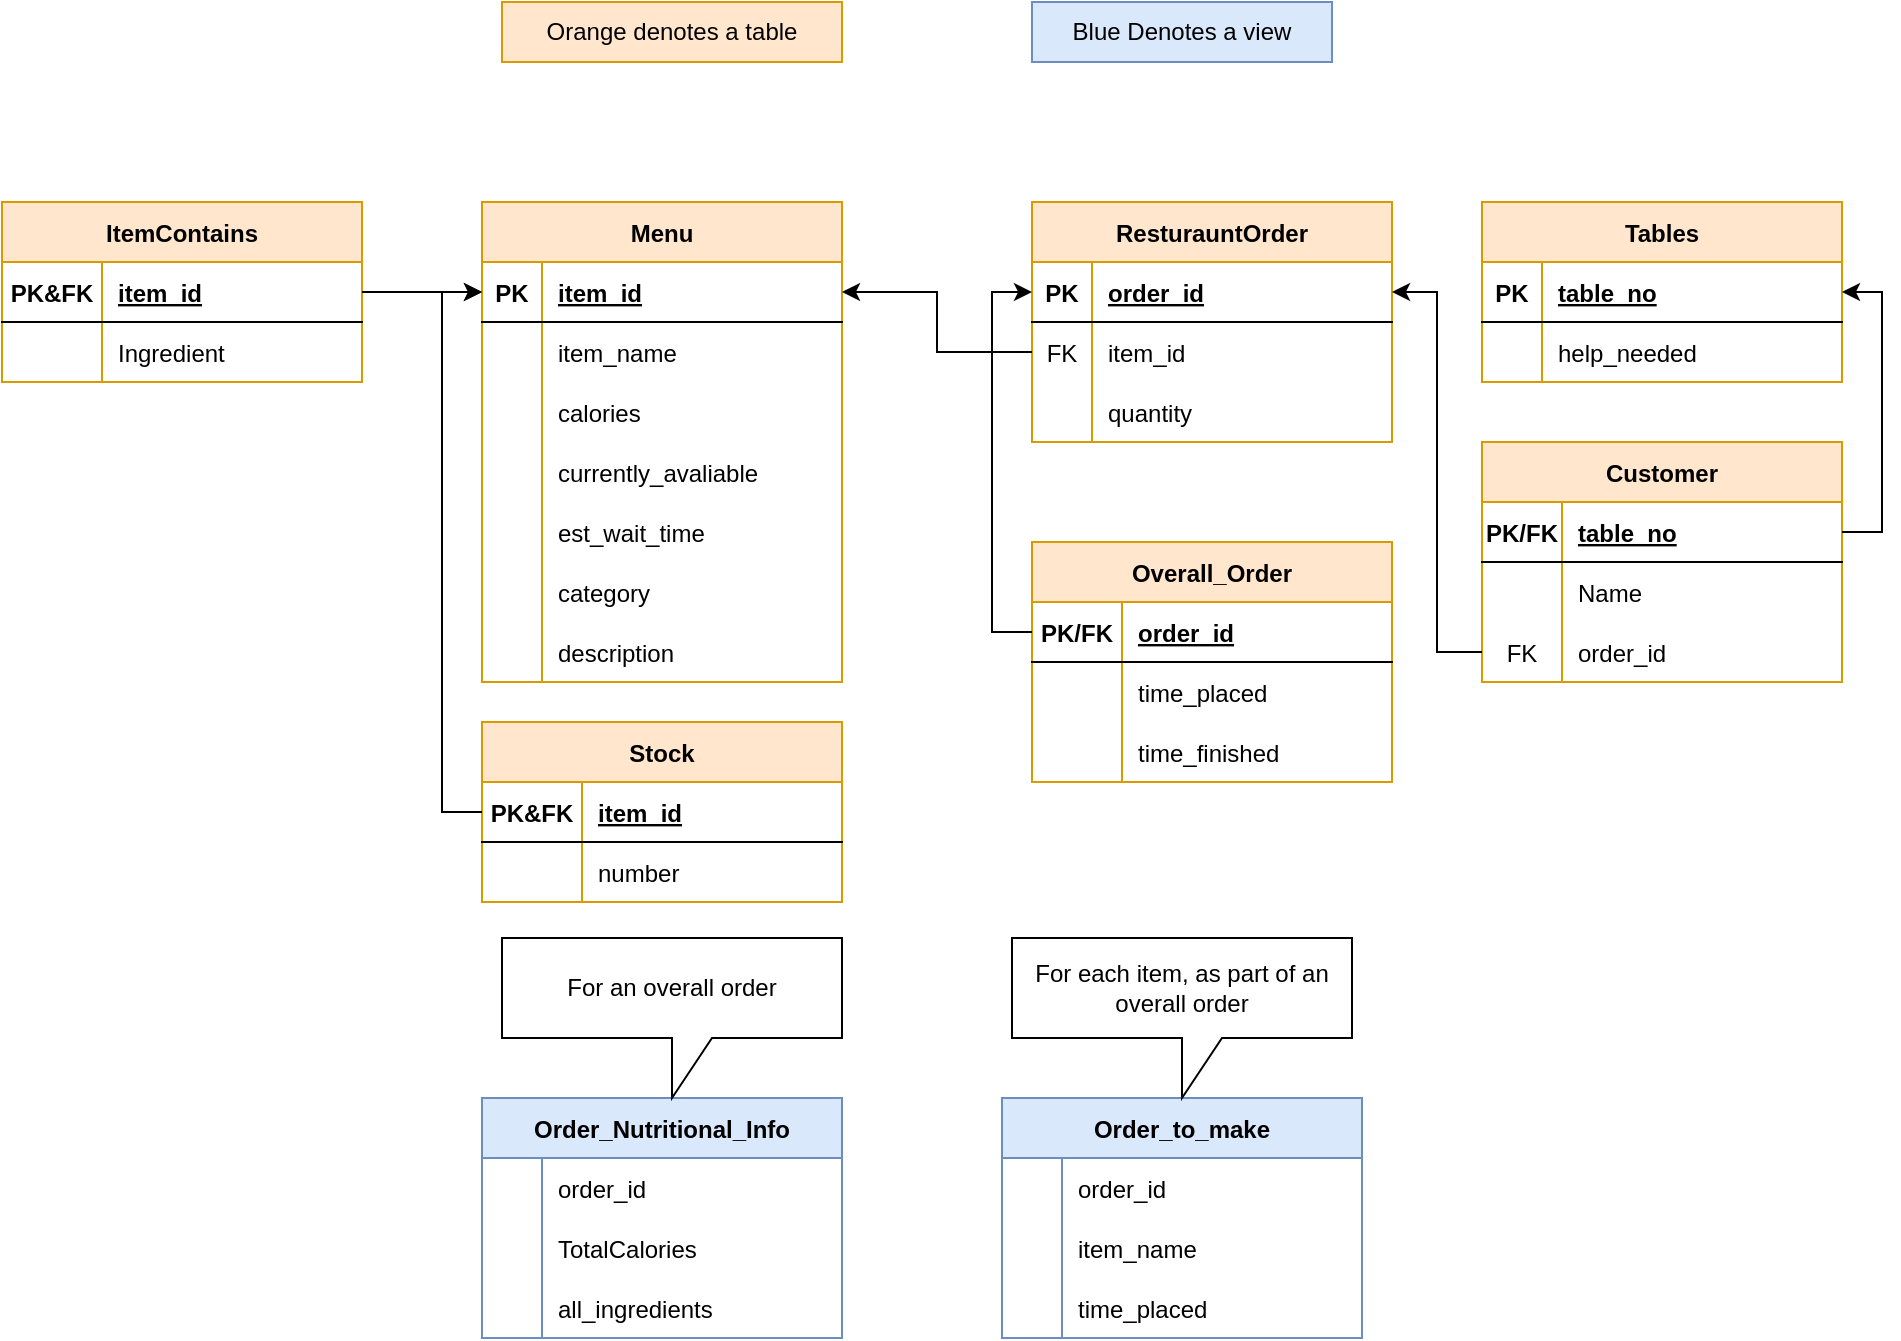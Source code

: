 <mxfile version="20.3.0" type="device"><diagram id="SdohJw1Y27w-HQeOz1-9" name="Page-1"><mxGraphModel dx="1312" dy="865" grid="1" gridSize="10" guides="1" tooltips="1" connect="1" arrows="1" fold="1" page="1" pageScale="1" pageWidth="850" pageHeight="1100" math="0" shadow="0"><root><mxCell id="0"/><mxCell id="1" parent="0"/><mxCell id="2-MBqTOUzXgTZONKNW20-1" value="Menu" style="shape=table;startSize=30;container=1;collapsible=1;childLayout=tableLayout;fixedRows=1;rowLines=0;fontStyle=1;align=center;resizeLast=1;fillColor=#ffe6cc;strokeColor=#d79b00;" parent="1" vertex="1"><mxGeometry x="60" y="140" width="180" height="240" as="geometry"/></mxCell><mxCell id="2-MBqTOUzXgTZONKNW20-2" value="" style="shape=tableRow;horizontal=0;startSize=0;swimlaneHead=0;swimlaneBody=0;fillColor=none;collapsible=0;dropTarget=0;points=[[0,0.5],[1,0.5]];portConstraint=eastwest;top=0;left=0;right=0;bottom=1;" parent="2-MBqTOUzXgTZONKNW20-1" vertex="1"><mxGeometry y="30" width="180" height="30" as="geometry"/></mxCell><mxCell id="2-MBqTOUzXgTZONKNW20-3" value="PK" style="shape=partialRectangle;connectable=0;fillColor=none;top=0;left=0;bottom=0;right=0;fontStyle=1;overflow=hidden;" parent="2-MBqTOUzXgTZONKNW20-2" vertex="1"><mxGeometry width="30" height="30" as="geometry"><mxRectangle width="30" height="30" as="alternateBounds"/></mxGeometry></mxCell><mxCell id="2-MBqTOUzXgTZONKNW20-4" value="item_id" style="shape=partialRectangle;connectable=0;fillColor=none;top=0;left=0;bottom=0;right=0;align=left;spacingLeft=6;fontStyle=5;overflow=hidden;" parent="2-MBqTOUzXgTZONKNW20-2" vertex="1"><mxGeometry x="30" width="150" height="30" as="geometry"><mxRectangle width="150" height="30" as="alternateBounds"/></mxGeometry></mxCell><mxCell id="2-MBqTOUzXgTZONKNW20-5" value="" style="shape=tableRow;horizontal=0;startSize=0;swimlaneHead=0;swimlaneBody=0;fillColor=none;collapsible=0;dropTarget=0;points=[[0,0.5],[1,0.5]];portConstraint=eastwest;top=0;left=0;right=0;bottom=0;" parent="2-MBqTOUzXgTZONKNW20-1" vertex="1"><mxGeometry y="60" width="180" height="30" as="geometry"/></mxCell><mxCell id="2-MBqTOUzXgTZONKNW20-6" value="" style="shape=partialRectangle;connectable=0;fillColor=none;top=0;left=0;bottom=0;right=0;editable=1;overflow=hidden;" parent="2-MBqTOUzXgTZONKNW20-5" vertex="1"><mxGeometry width="30" height="30" as="geometry"><mxRectangle width="30" height="30" as="alternateBounds"/></mxGeometry></mxCell><mxCell id="2-MBqTOUzXgTZONKNW20-7" value="item_name" style="shape=partialRectangle;connectable=0;fillColor=none;top=0;left=0;bottom=0;right=0;align=left;spacingLeft=6;overflow=hidden;" parent="2-MBqTOUzXgTZONKNW20-5" vertex="1"><mxGeometry x="30" width="150" height="30" as="geometry"><mxRectangle width="150" height="30" as="alternateBounds"/></mxGeometry></mxCell><mxCell id="2-MBqTOUzXgTZONKNW20-11" value="" style="shape=tableRow;horizontal=0;startSize=0;swimlaneHead=0;swimlaneBody=0;fillColor=none;collapsible=0;dropTarget=0;points=[[0,0.5],[1,0.5]];portConstraint=eastwest;top=0;left=0;right=0;bottom=0;" parent="2-MBqTOUzXgTZONKNW20-1" vertex="1"><mxGeometry y="90" width="180" height="30" as="geometry"/></mxCell><mxCell id="2-MBqTOUzXgTZONKNW20-12" value="" style="shape=partialRectangle;connectable=0;fillColor=none;top=0;left=0;bottom=0;right=0;editable=1;overflow=hidden;" parent="2-MBqTOUzXgTZONKNW20-11" vertex="1"><mxGeometry width="30" height="30" as="geometry"><mxRectangle width="30" height="30" as="alternateBounds"/></mxGeometry></mxCell><mxCell id="2-MBqTOUzXgTZONKNW20-13" value="calories" style="shape=partialRectangle;connectable=0;fillColor=none;top=0;left=0;bottom=0;right=0;align=left;spacingLeft=6;overflow=hidden;" parent="2-MBqTOUzXgTZONKNW20-11" vertex="1"><mxGeometry x="30" width="150" height="30" as="geometry"><mxRectangle width="150" height="30" as="alternateBounds"/></mxGeometry></mxCell><mxCell id="2-MBqTOUzXgTZONKNW20-14" value="" style="shape=tableRow;horizontal=0;startSize=0;swimlaneHead=0;swimlaneBody=0;fillColor=none;collapsible=0;dropTarget=0;points=[[0,0.5],[1,0.5]];portConstraint=eastwest;top=0;left=0;right=0;bottom=0;" parent="2-MBqTOUzXgTZONKNW20-1" vertex="1"><mxGeometry y="120" width="180" height="30" as="geometry"/></mxCell><mxCell id="2-MBqTOUzXgTZONKNW20-15" value="" style="shape=partialRectangle;connectable=0;fillColor=none;top=0;left=0;bottom=0;right=0;editable=1;overflow=hidden;" parent="2-MBqTOUzXgTZONKNW20-14" vertex="1"><mxGeometry width="30" height="30" as="geometry"><mxRectangle width="30" height="30" as="alternateBounds"/></mxGeometry></mxCell><mxCell id="2-MBqTOUzXgTZONKNW20-16" value="currently_avaliable" style="shape=partialRectangle;connectable=0;fillColor=none;top=0;left=0;bottom=0;right=0;align=left;spacingLeft=6;overflow=hidden;" parent="2-MBqTOUzXgTZONKNW20-14" vertex="1"><mxGeometry x="30" width="150" height="30" as="geometry"><mxRectangle width="150" height="30" as="alternateBounds"/></mxGeometry></mxCell><mxCell id="2-MBqTOUzXgTZONKNW20-17" value="" style="shape=tableRow;horizontal=0;startSize=0;swimlaneHead=0;swimlaneBody=0;fillColor=none;collapsible=0;dropTarget=0;points=[[0,0.5],[1,0.5]];portConstraint=eastwest;top=0;left=0;right=0;bottom=0;" parent="2-MBqTOUzXgTZONKNW20-1" vertex="1"><mxGeometry y="150" width="180" height="30" as="geometry"/></mxCell><mxCell id="2-MBqTOUzXgTZONKNW20-18" value="" style="shape=partialRectangle;connectable=0;fillColor=none;top=0;left=0;bottom=0;right=0;editable=1;overflow=hidden;" parent="2-MBqTOUzXgTZONKNW20-17" vertex="1"><mxGeometry width="30" height="30" as="geometry"><mxRectangle width="30" height="30" as="alternateBounds"/></mxGeometry></mxCell><mxCell id="2-MBqTOUzXgTZONKNW20-19" value="est_wait_time" style="shape=partialRectangle;connectable=0;fillColor=none;top=0;left=0;bottom=0;right=0;align=left;spacingLeft=6;overflow=hidden;" parent="2-MBqTOUzXgTZONKNW20-17" vertex="1"><mxGeometry x="30" width="150" height="30" as="geometry"><mxRectangle width="150" height="30" as="alternateBounds"/></mxGeometry></mxCell><mxCell id="f_pFK07Fa-4HDUdcqEi2-1" value="" style="shape=tableRow;horizontal=0;startSize=0;swimlaneHead=0;swimlaneBody=0;fillColor=none;collapsible=0;dropTarget=0;points=[[0,0.5],[1,0.5]];portConstraint=eastwest;top=0;left=0;right=0;bottom=0;" vertex="1" parent="2-MBqTOUzXgTZONKNW20-1"><mxGeometry y="180" width="180" height="30" as="geometry"/></mxCell><mxCell id="f_pFK07Fa-4HDUdcqEi2-2" value="" style="shape=partialRectangle;connectable=0;fillColor=none;top=0;left=0;bottom=0;right=0;editable=1;overflow=hidden;" vertex="1" parent="f_pFK07Fa-4HDUdcqEi2-1"><mxGeometry width="30" height="30" as="geometry"><mxRectangle width="30" height="30" as="alternateBounds"/></mxGeometry></mxCell><mxCell id="f_pFK07Fa-4HDUdcqEi2-3" value="category" style="shape=partialRectangle;connectable=0;fillColor=none;top=0;left=0;bottom=0;right=0;align=left;spacingLeft=6;overflow=hidden;" vertex="1" parent="f_pFK07Fa-4HDUdcqEi2-1"><mxGeometry x="30" width="150" height="30" as="geometry"><mxRectangle width="150" height="30" as="alternateBounds"/></mxGeometry></mxCell><mxCell id="f_pFK07Fa-4HDUdcqEi2-4" value="" style="shape=tableRow;horizontal=0;startSize=0;swimlaneHead=0;swimlaneBody=0;fillColor=none;collapsible=0;dropTarget=0;points=[[0,0.5],[1,0.5]];portConstraint=eastwest;top=0;left=0;right=0;bottom=0;" vertex="1" parent="2-MBqTOUzXgTZONKNW20-1"><mxGeometry y="210" width="180" height="30" as="geometry"/></mxCell><mxCell id="f_pFK07Fa-4HDUdcqEi2-5" value="" style="shape=partialRectangle;connectable=0;fillColor=none;top=0;left=0;bottom=0;right=0;editable=1;overflow=hidden;" vertex="1" parent="f_pFK07Fa-4HDUdcqEi2-4"><mxGeometry width="30" height="30" as="geometry"><mxRectangle width="30" height="30" as="alternateBounds"/></mxGeometry></mxCell><mxCell id="f_pFK07Fa-4HDUdcqEi2-6" value="description" style="shape=partialRectangle;connectable=0;fillColor=none;top=0;left=0;bottom=0;right=0;align=left;spacingLeft=6;overflow=hidden;" vertex="1" parent="f_pFK07Fa-4HDUdcqEi2-4"><mxGeometry x="30" width="150" height="30" as="geometry"><mxRectangle width="150" height="30" as="alternateBounds"/></mxGeometry></mxCell><mxCell id="2-MBqTOUzXgTZONKNW20-20" value="Stock" style="shape=table;startSize=30;container=1;collapsible=1;childLayout=tableLayout;fixedRows=1;rowLines=0;fontStyle=1;align=center;resizeLast=1;fillColor=#ffe6cc;strokeColor=#d79b00;" parent="1" vertex="1"><mxGeometry x="60" y="400" width="180" height="90" as="geometry"/></mxCell><mxCell id="2-MBqTOUzXgTZONKNW20-21" value="" style="shape=tableRow;horizontal=0;startSize=0;swimlaneHead=0;swimlaneBody=0;fillColor=none;collapsible=0;dropTarget=0;points=[[0,0.5],[1,0.5]];portConstraint=eastwest;top=0;left=0;right=0;bottom=1;" parent="2-MBqTOUzXgTZONKNW20-20" vertex="1"><mxGeometry y="30" width="180" height="30" as="geometry"/></mxCell><mxCell id="2-MBqTOUzXgTZONKNW20-22" value="PK&amp;FK" style="shape=partialRectangle;connectable=0;fillColor=none;top=0;left=0;bottom=0;right=0;fontStyle=1;overflow=hidden;" parent="2-MBqTOUzXgTZONKNW20-21" vertex="1"><mxGeometry width="50" height="30" as="geometry"><mxRectangle width="50" height="30" as="alternateBounds"/></mxGeometry></mxCell><mxCell id="2-MBqTOUzXgTZONKNW20-23" value="item_id" style="shape=partialRectangle;connectable=0;fillColor=none;top=0;left=0;bottom=0;right=0;align=left;spacingLeft=6;fontStyle=5;overflow=hidden;" parent="2-MBqTOUzXgTZONKNW20-21" vertex="1"><mxGeometry x="50" width="130" height="30" as="geometry"><mxRectangle width="130" height="30" as="alternateBounds"/></mxGeometry></mxCell><mxCell id="2-MBqTOUzXgTZONKNW20-24" value="" style="shape=tableRow;horizontal=0;startSize=0;swimlaneHead=0;swimlaneBody=0;fillColor=none;collapsible=0;dropTarget=0;points=[[0,0.5],[1,0.5]];portConstraint=eastwest;top=0;left=0;right=0;bottom=0;" parent="2-MBqTOUzXgTZONKNW20-20" vertex="1"><mxGeometry y="60" width="180" height="30" as="geometry"/></mxCell><mxCell id="2-MBqTOUzXgTZONKNW20-25" value="" style="shape=partialRectangle;connectable=0;fillColor=none;top=0;left=0;bottom=0;right=0;editable=1;overflow=hidden;" parent="2-MBqTOUzXgTZONKNW20-24" vertex="1"><mxGeometry width="50" height="30" as="geometry"><mxRectangle width="50" height="30" as="alternateBounds"/></mxGeometry></mxCell><mxCell id="2-MBqTOUzXgTZONKNW20-26" value="number" style="shape=partialRectangle;connectable=0;fillColor=none;top=0;left=0;bottom=0;right=0;align=left;spacingLeft=6;overflow=hidden;" parent="2-MBqTOUzXgTZONKNW20-24" vertex="1"><mxGeometry x="50" width="130" height="30" as="geometry"><mxRectangle width="130" height="30" as="alternateBounds"/></mxGeometry></mxCell><mxCell id="2-MBqTOUzXgTZONKNW20-43" value="ResturauntOrder" style="shape=table;startSize=30;container=1;collapsible=1;childLayout=tableLayout;fixedRows=1;rowLines=0;fontStyle=1;align=center;resizeLast=1;fillColor=#ffe6cc;strokeColor=#d79b00;" parent="1" vertex="1"><mxGeometry x="335" y="140" width="180" height="120" as="geometry"/></mxCell><mxCell id="2-MBqTOUzXgTZONKNW20-44" value="" style="shape=tableRow;horizontal=0;startSize=0;swimlaneHead=0;swimlaneBody=0;fillColor=none;collapsible=0;dropTarget=0;points=[[0,0.5],[1,0.5]];portConstraint=eastwest;top=0;left=0;right=0;bottom=1;" parent="2-MBqTOUzXgTZONKNW20-43" vertex="1"><mxGeometry y="30" width="180" height="30" as="geometry"/></mxCell><mxCell id="2-MBqTOUzXgTZONKNW20-45" value="PK" style="shape=partialRectangle;connectable=0;fillColor=none;top=0;left=0;bottom=0;right=0;fontStyle=1;overflow=hidden;" parent="2-MBqTOUzXgTZONKNW20-44" vertex="1"><mxGeometry width="30" height="30" as="geometry"><mxRectangle width="30" height="30" as="alternateBounds"/></mxGeometry></mxCell><mxCell id="2-MBqTOUzXgTZONKNW20-46" value="order_id" style="shape=partialRectangle;connectable=0;fillColor=none;top=0;left=0;bottom=0;right=0;align=left;spacingLeft=6;fontStyle=5;overflow=hidden;" parent="2-MBqTOUzXgTZONKNW20-44" vertex="1"><mxGeometry x="30" width="150" height="30" as="geometry"><mxRectangle width="150" height="30" as="alternateBounds"/></mxGeometry></mxCell><mxCell id="2-MBqTOUzXgTZONKNW20-47" value="" style="shape=tableRow;horizontal=0;startSize=0;swimlaneHead=0;swimlaneBody=0;fillColor=none;collapsible=0;dropTarget=0;points=[[0,0.5],[1,0.5]];portConstraint=eastwest;top=0;left=0;right=0;bottom=0;" parent="2-MBqTOUzXgTZONKNW20-43" vertex="1"><mxGeometry y="60" width="180" height="30" as="geometry"/></mxCell><mxCell id="2-MBqTOUzXgTZONKNW20-48" value="FK" style="shape=partialRectangle;connectable=0;fillColor=none;top=0;left=0;bottom=0;right=0;editable=1;overflow=hidden;" parent="2-MBqTOUzXgTZONKNW20-47" vertex="1"><mxGeometry width="30" height="30" as="geometry"><mxRectangle width="30" height="30" as="alternateBounds"/></mxGeometry></mxCell><mxCell id="2-MBqTOUzXgTZONKNW20-49" value="item_id" style="shape=partialRectangle;connectable=0;fillColor=none;top=0;left=0;bottom=0;right=0;align=left;spacingLeft=6;overflow=hidden;" parent="2-MBqTOUzXgTZONKNW20-47" vertex="1"><mxGeometry x="30" width="150" height="30" as="geometry"><mxRectangle width="150" height="30" as="alternateBounds"/></mxGeometry></mxCell><mxCell id="f_pFK07Fa-4HDUdcqEi2-7" value="" style="shape=tableRow;horizontal=0;startSize=0;swimlaneHead=0;swimlaneBody=0;fillColor=none;collapsible=0;dropTarget=0;points=[[0,0.5],[1,0.5]];portConstraint=eastwest;top=0;left=0;right=0;bottom=0;" vertex="1" parent="2-MBqTOUzXgTZONKNW20-43"><mxGeometry y="90" width="180" height="30" as="geometry"/></mxCell><mxCell id="f_pFK07Fa-4HDUdcqEi2-8" value="" style="shape=partialRectangle;connectable=0;fillColor=none;top=0;left=0;bottom=0;right=0;editable=1;overflow=hidden;" vertex="1" parent="f_pFK07Fa-4HDUdcqEi2-7"><mxGeometry width="30" height="30" as="geometry"><mxRectangle width="30" height="30" as="alternateBounds"/></mxGeometry></mxCell><mxCell id="f_pFK07Fa-4HDUdcqEi2-9" value="quantity" style="shape=partialRectangle;connectable=0;fillColor=none;top=0;left=0;bottom=0;right=0;align=left;spacingLeft=6;overflow=hidden;" vertex="1" parent="f_pFK07Fa-4HDUdcqEi2-7"><mxGeometry x="30" width="150" height="30" as="geometry"><mxRectangle width="150" height="30" as="alternateBounds"/></mxGeometry></mxCell><mxCell id="2-MBqTOUzXgTZONKNW20-62" value="Overall_Order" style="shape=table;startSize=30;container=1;collapsible=1;childLayout=tableLayout;fixedRows=1;rowLines=0;fontStyle=1;align=center;resizeLast=1;fillColor=#ffe6cc;strokeColor=#d79b00;" parent="1" vertex="1"><mxGeometry x="335" y="310" width="180" height="120" as="geometry"/></mxCell><mxCell id="2-MBqTOUzXgTZONKNW20-63" value="" style="shape=tableRow;horizontal=0;startSize=0;swimlaneHead=0;swimlaneBody=0;fillColor=none;collapsible=0;dropTarget=0;points=[[0,0.5],[1,0.5]];portConstraint=eastwest;top=0;left=0;right=0;bottom=1;" parent="2-MBqTOUzXgTZONKNW20-62" vertex="1"><mxGeometry y="30" width="180" height="30" as="geometry"/></mxCell><mxCell id="2-MBqTOUzXgTZONKNW20-64" value="PK/FK" style="shape=partialRectangle;connectable=0;fillColor=none;top=0;left=0;bottom=0;right=0;fontStyle=1;overflow=hidden;" parent="2-MBqTOUzXgTZONKNW20-63" vertex="1"><mxGeometry width="45" height="30" as="geometry"><mxRectangle width="45" height="30" as="alternateBounds"/></mxGeometry></mxCell><mxCell id="2-MBqTOUzXgTZONKNW20-65" value="order_id" style="shape=partialRectangle;connectable=0;fillColor=none;top=0;left=0;bottom=0;right=0;align=left;spacingLeft=6;fontStyle=5;overflow=hidden;" parent="2-MBqTOUzXgTZONKNW20-63" vertex="1"><mxGeometry x="45" width="135" height="30" as="geometry"><mxRectangle width="135" height="30" as="alternateBounds"/></mxGeometry></mxCell><mxCell id="2-MBqTOUzXgTZONKNW20-69" value="" style="shape=tableRow;horizontal=0;startSize=0;swimlaneHead=0;swimlaneBody=0;fillColor=none;collapsible=0;dropTarget=0;points=[[0,0.5],[1,0.5]];portConstraint=eastwest;top=0;left=0;right=0;bottom=0;" parent="2-MBqTOUzXgTZONKNW20-62" vertex="1"><mxGeometry y="60" width="180" height="30" as="geometry"/></mxCell><mxCell id="2-MBqTOUzXgTZONKNW20-70" value="" style="shape=partialRectangle;connectable=0;fillColor=none;top=0;left=0;bottom=0;right=0;fontStyle=0;overflow=hidden;" parent="2-MBqTOUzXgTZONKNW20-69" vertex="1"><mxGeometry width="45" height="30" as="geometry"><mxRectangle width="45" height="30" as="alternateBounds"/></mxGeometry></mxCell><mxCell id="2-MBqTOUzXgTZONKNW20-71" value="time_placed" style="shape=partialRectangle;connectable=0;fillColor=none;top=0;left=0;bottom=0;right=0;align=left;spacingLeft=6;fontStyle=0;overflow=hidden;" parent="2-MBqTOUzXgTZONKNW20-69" vertex="1"><mxGeometry x="45" width="135" height="30" as="geometry"><mxRectangle width="135" height="30" as="alternateBounds"/></mxGeometry></mxCell><mxCell id="2-MBqTOUzXgTZONKNW20-72" value="" style="shape=tableRow;horizontal=0;startSize=0;swimlaneHead=0;swimlaneBody=0;fillColor=none;collapsible=0;dropTarget=0;points=[[0,0.5],[1,0.5]];portConstraint=eastwest;top=0;left=0;right=0;bottom=0;" parent="2-MBqTOUzXgTZONKNW20-62" vertex="1"><mxGeometry y="90" width="180" height="30" as="geometry"/></mxCell><mxCell id="2-MBqTOUzXgTZONKNW20-73" value="" style="shape=partialRectangle;connectable=0;fillColor=none;top=0;left=0;bottom=0;right=0;editable=1;overflow=hidden;" parent="2-MBqTOUzXgTZONKNW20-72" vertex="1"><mxGeometry width="45" height="30" as="geometry"><mxRectangle width="45" height="30" as="alternateBounds"/></mxGeometry></mxCell><mxCell id="2-MBqTOUzXgTZONKNW20-74" value="time_finished" style="shape=partialRectangle;connectable=0;fillColor=none;top=0;left=0;bottom=0;right=0;align=left;spacingLeft=6;overflow=hidden;" parent="2-MBqTOUzXgTZONKNW20-72" vertex="1"><mxGeometry x="45" width="135" height="30" as="geometry"><mxRectangle width="135" height="30" as="alternateBounds"/></mxGeometry></mxCell><mxCell id="2-MBqTOUzXgTZONKNW20-81" value="Orange denotes a table" style="text;html=1;strokeColor=#d79b00;fillColor=#ffe6cc;align=center;verticalAlign=middle;whiteSpace=wrap;rounded=0;" parent="1" vertex="1"><mxGeometry x="70" y="40" width="170" height="30" as="geometry"/></mxCell><mxCell id="2-MBqTOUzXgTZONKNW20-83" value="Blue Denotes a view" style="text;html=1;strokeColor=#6c8ebf;fillColor=#dae8fc;align=center;verticalAlign=middle;whiteSpace=wrap;rounded=0;" parent="1" vertex="1"><mxGeometry x="335" y="40" width="150" height="30" as="geometry"/></mxCell><mxCell id="2-MBqTOUzXgTZONKNW20-84" style="edgeStyle=orthogonalEdgeStyle;rounded=0;orthogonalLoop=1;jettySize=auto;html=1;exitX=0;exitY=0.5;exitDx=0;exitDy=0;entryX=0;entryY=0.5;entryDx=0;entryDy=0;" parent="1" source="2-MBqTOUzXgTZONKNW20-63" target="2-MBqTOUzXgTZONKNW20-44" edge="1"><mxGeometry relative="1" as="geometry"/></mxCell><mxCell id="2-MBqTOUzXgTZONKNW20-85" style="edgeStyle=orthogonalEdgeStyle;rounded=0;orthogonalLoop=1;jettySize=auto;html=1;exitX=0;exitY=0.5;exitDx=0;exitDy=0;entryX=0;entryY=0.5;entryDx=0;entryDy=0;" parent="1" source="2-MBqTOUzXgTZONKNW20-21" target="2-MBqTOUzXgTZONKNW20-2" edge="1"><mxGeometry relative="1" as="geometry"/></mxCell><mxCell id="2-MBqTOUzXgTZONKNW20-86" value="Order_Nutritional_Info" style="shape=table;startSize=30;container=1;collapsible=1;childLayout=tableLayout;fixedRows=1;rowLines=0;fontStyle=1;align=center;resizeLast=1;fillColor=#dae8fc;strokeColor=#6c8ebf;" parent="1" vertex="1"><mxGeometry x="60" y="588" width="180" height="120" as="geometry"/></mxCell><mxCell id="2-MBqTOUzXgTZONKNW20-102" value="" style="shape=tableRow;horizontal=0;startSize=0;swimlaneHead=0;swimlaneBody=0;fillColor=none;collapsible=0;dropTarget=0;points=[[0,0.5],[1,0.5]];portConstraint=eastwest;top=0;left=0;right=0;bottom=0;" parent="2-MBqTOUzXgTZONKNW20-86" vertex="1"><mxGeometry y="30" width="180" height="30" as="geometry"/></mxCell><mxCell id="2-MBqTOUzXgTZONKNW20-103" value="" style="shape=partialRectangle;connectable=0;fillColor=none;top=0;left=0;bottom=0;right=0;editable=1;overflow=hidden;" parent="2-MBqTOUzXgTZONKNW20-102" vertex="1"><mxGeometry width="30" height="30" as="geometry"><mxRectangle width="30" height="30" as="alternateBounds"/></mxGeometry></mxCell><mxCell id="2-MBqTOUzXgTZONKNW20-104" value="order_id" style="shape=partialRectangle;connectable=0;fillColor=none;top=0;left=0;bottom=0;right=0;align=left;spacingLeft=6;overflow=hidden;" parent="2-MBqTOUzXgTZONKNW20-102" vertex="1"><mxGeometry x="30" width="150" height="30" as="geometry"><mxRectangle width="150" height="30" as="alternateBounds"/></mxGeometry></mxCell><mxCell id="2-MBqTOUzXgTZONKNW20-90" value="" style="shape=tableRow;horizontal=0;startSize=0;swimlaneHead=0;swimlaneBody=0;fillColor=none;collapsible=0;dropTarget=0;points=[[0,0.5],[1,0.5]];portConstraint=eastwest;top=0;left=0;right=0;bottom=0;" parent="2-MBqTOUzXgTZONKNW20-86" vertex="1"><mxGeometry y="60" width="180" height="30" as="geometry"/></mxCell><mxCell id="2-MBqTOUzXgTZONKNW20-91" value="" style="shape=partialRectangle;connectable=0;fillColor=none;top=0;left=0;bottom=0;right=0;editable=1;overflow=hidden;" parent="2-MBqTOUzXgTZONKNW20-90" vertex="1"><mxGeometry width="30" height="30" as="geometry"><mxRectangle width="30" height="30" as="alternateBounds"/></mxGeometry></mxCell><mxCell id="2-MBqTOUzXgTZONKNW20-92" value="TotalCalories" style="shape=partialRectangle;connectable=0;fillColor=none;top=0;left=0;bottom=0;right=0;align=left;spacingLeft=6;overflow=hidden;" parent="2-MBqTOUzXgTZONKNW20-90" vertex="1"><mxGeometry x="30" width="150" height="30" as="geometry"><mxRectangle width="150" height="30" as="alternateBounds"/></mxGeometry></mxCell><mxCell id="2-MBqTOUzXgTZONKNW20-93" value="" style="shape=tableRow;horizontal=0;startSize=0;swimlaneHead=0;swimlaneBody=0;fillColor=none;collapsible=0;dropTarget=0;points=[[0,0.5],[1,0.5]];portConstraint=eastwest;top=0;left=0;right=0;bottom=0;" parent="2-MBqTOUzXgTZONKNW20-86" vertex="1"><mxGeometry y="90" width="180" height="30" as="geometry"/></mxCell><mxCell id="2-MBqTOUzXgTZONKNW20-94" value="" style="shape=partialRectangle;connectable=0;fillColor=none;top=0;left=0;bottom=0;right=0;fontStyle=0;overflow=hidden;" parent="2-MBqTOUzXgTZONKNW20-93" vertex="1"><mxGeometry width="30" height="30" as="geometry"><mxRectangle width="30" height="30" as="alternateBounds"/></mxGeometry></mxCell><mxCell id="2-MBqTOUzXgTZONKNW20-95" value="all_ingredients" style="shape=partialRectangle;connectable=0;fillColor=none;top=0;left=0;bottom=0;right=0;align=left;spacingLeft=6;fontStyle=0;overflow=hidden;" parent="2-MBqTOUzXgTZONKNW20-93" vertex="1"><mxGeometry x="30" width="150" height="30" as="geometry"><mxRectangle width="150" height="30" as="alternateBounds"/></mxGeometry></mxCell><mxCell id="2-MBqTOUzXgTZONKNW20-106" style="edgeStyle=orthogonalEdgeStyle;rounded=0;orthogonalLoop=1;jettySize=auto;html=1;entryX=1;entryY=0.5;entryDx=0;entryDy=0;" parent="1" source="2-MBqTOUzXgTZONKNW20-47" target="2-MBqTOUzXgTZONKNW20-2" edge="1"><mxGeometry relative="1" as="geometry"/></mxCell><mxCell id="2-MBqTOUzXgTZONKNW20-107" value="Order_to_make" style="shape=table;startSize=30;container=1;collapsible=1;childLayout=tableLayout;fixedRows=1;rowLines=0;fontStyle=1;align=center;resizeLast=1;fillColor=#dae8fc;strokeColor=#6c8ebf;" parent="1" vertex="1"><mxGeometry x="320" y="588" width="180" height="120" as="geometry"/></mxCell><mxCell id="2-MBqTOUzXgTZONKNW20-108" value="" style="shape=tableRow;horizontal=0;startSize=0;swimlaneHead=0;swimlaneBody=0;fillColor=none;collapsible=0;dropTarget=0;points=[[0,0.5],[1,0.5]];portConstraint=eastwest;top=0;left=0;right=0;bottom=0;" parent="2-MBqTOUzXgTZONKNW20-107" vertex="1"><mxGeometry y="30" width="180" height="30" as="geometry"/></mxCell><mxCell id="2-MBqTOUzXgTZONKNW20-109" value="" style="shape=partialRectangle;connectable=0;fillColor=none;top=0;left=0;bottom=0;right=0;editable=1;overflow=hidden;" parent="2-MBqTOUzXgTZONKNW20-108" vertex="1"><mxGeometry width="30" height="30" as="geometry"><mxRectangle width="30" height="30" as="alternateBounds"/></mxGeometry></mxCell><mxCell id="2-MBqTOUzXgTZONKNW20-110" value="order_id" style="shape=partialRectangle;connectable=0;fillColor=none;top=0;left=0;bottom=0;right=0;align=left;spacingLeft=6;overflow=hidden;" parent="2-MBqTOUzXgTZONKNW20-108" vertex="1"><mxGeometry x="30" width="150" height="30" as="geometry"><mxRectangle width="150" height="30" as="alternateBounds"/></mxGeometry></mxCell><mxCell id="2-MBqTOUzXgTZONKNW20-111" value="" style="shape=tableRow;horizontal=0;startSize=0;swimlaneHead=0;swimlaneBody=0;fillColor=none;collapsible=0;dropTarget=0;points=[[0,0.5],[1,0.5]];portConstraint=eastwest;top=0;left=0;right=0;bottom=0;" parent="2-MBqTOUzXgTZONKNW20-107" vertex="1"><mxGeometry y="60" width="180" height="30" as="geometry"/></mxCell><mxCell id="2-MBqTOUzXgTZONKNW20-112" value="" style="shape=partialRectangle;connectable=0;fillColor=none;top=0;left=0;bottom=0;right=0;editable=1;overflow=hidden;" parent="2-MBqTOUzXgTZONKNW20-111" vertex="1"><mxGeometry width="30" height="30" as="geometry"><mxRectangle width="30" height="30" as="alternateBounds"/></mxGeometry></mxCell><mxCell id="2-MBqTOUzXgTZONKNW20-113" value="item_name" style="shape=partialRectangle;connectable=0;fillColor=none;top=0;left=0;bottom=0;right=0;align=left;spacingLeft=6;overflow=hidden;" parent="2-MBqTOUzXgTZONKNW20-111" vertex="1"><mxGeometry x="30" width="150" height="30" as="geometry"><mxRectangle width="150" height="30" as="alternateBounds"/></mxGeometry></mxCell><mxCell id="2-MBqTOUzXgTZONKNW20-114" value="" style="shape=tableRow;horizontal=0;startSize=0;swimlaneHead=0;swimlaneBody=0;fillColor=none;collapsible=0;dropTarget=0;points=[[0,0.5],[1,0.5]];portConstraint=eastwest;top=0;left=0;right=0;bottom=0;" parent="2-MBqTOUzXgTZONKNW20-107" vertex="1"><mxGeometry y="90" width="180" height="30" as="geometry"/></mxCell><mxCell id="2-MBqTOUzXgTZONKNW20-115" value="" style="shape=partialRectangle;connectable=0;fillColor=none;top=0;left=0;bottom=0;right=0;fontStyle=0;overflow=hidden;" parent="2-MBqTOUzXgTZONKNW20-114" vertex="1"><mxGeometry width="30" height="30" as="geometry"><mxRectangle width="30" height="30" as="alternateBounds"/></mxGeometry></mxCell><mxCell id="2-MBqTOUzXgTZONKNW20-116" value="time_placed" style="shape=partialRectangle;connectable=0;fillColor=none;top=0;left=0;bottom=0;right=0;align=left;spacingLeft=6;fontStyle=0;overflow=hidden;" parent="2-MBqTOUzXgTZONKNW20-114" vertex="1"><mxGeometry x="30" width="150" height="30" as="geometry"><mxRectangle width="150" height="30" as="alternateBounds"/></mxGeometry></mxCell><mxCell id="2-MBqTOUzXgTZONKNW20-117" value="Tables" style="shape=table;startSize=30;container=1;collapsible=1;childLayout=tableLayout;fixedRows=1;rowLines=0;fontStyle=1;align=center;resizeLast=1;fillColor=#ffe6cc;strokeColor=#d79b00;" parent="1" vertex="1"><mxGeometry x="560" y="140" width="180" height="90" as="geometry"/></mxCell><mxCell id="2-MBqTOUzXgTZONKNW20-118" value="" style="shape=tableRow;horizontal=0;startSize=0;swimlaneHead=0;swimlaneBody=0;fillColor=none;collapsible=0;dropTarget=0;points=[[0,0.5],[1,0.5]];portConstraint=eastwest;top=0;left=0;right=0;bottom=1;" parent="2-MBqTOUzXgTZONKNW20-117" vertex="1"><mxGeometry y="30" width="180" height="30" as="geometry"/></mxCell><mxCell id="2-MBqTOUzXgTZONKNW20-119" value="PK" style="shape=partialRectangle;connectable=0;fillColor=none;top=0;left=0;bottom=0;right=0;fontStyle=1;overflow=hidden;" parent="2-MBqTOUzXgTZONKNW20-118" vertex="1"><mxGeometry width="30" height="30" as="geometry"><mxRectangle width="30" height="30" as="alternateBounds"/></mxGeometry></mxCell><mxCell id="2-MBqTOUzXgTZONKNW20-120" value="table_no" style="shape=partialRectangle;connectable=0;fillColor=none;top=0;left=0;bottom=0;right=0;align=left;spacingLeft=6;fontStyle=5;overflow=hidden;" parent="2-MBqTOUzXgTZONKNW20-118" vertex="1"><mxGeometry x="30" width="150" height="30" as="geometry"><mxRectangle width="150" height="30" as="alternateBounds"/></mxGeometry></mxCell><mxCell id="2-MBqTOUzXgTZONKNW20-121" value="" style="shape=tableRow;horizontal=0;startSize=0;swimlaneHead=0;swimlaneBody=0;fillColor=none;collapsible=0;dropTarget=0;points=[[0,0.5],[1,0.5]];portConstraint=eastwest;top=0;left=0;right=0;bottom=0;" parent="2-MBqTOUzXgTZONKNW20-117" vertex="1"><mxGeometry y="60" width="180" height="30" as="geometry"/></mxCell><mxCell id="2-MBqTOUzXgTZONKNW20-122" value="" style="shape=partialRectangle;connectable=0;fillColor=none;top=0;left=0;bottom=0;right=0;fontStyle=0;overflow=hidden;" parent="2-MBqTOUzXgTZONKNW20-121" vertex="1"><mxGeometry width="30" height="30" as="geometry"><mxRectangle width="30" height="30" as="alternateBounds"/></mxGeometry></mxCell><mxCell id="2-MBqTOUzXgTZONKNW20-123" value="help_needed" style="shape=partialRectangle;connectable=0;fillColor=none;top=0;left=0;bottom=0;right=0;align=left;spacingLeft=6;fontStyle=0;overflow=hidden;" parent="2-MBqTOUzXgTZONKNW20-121" vertex="1"><mxGeometry x="30" width="150" height="30" as="geometry"><mxRectangle width="150" height="30" as="alternateBounds"/></mxGeometry></mxCell><mxCell id="2-MBqTOUzXgTZONKNW20-141" value="Customer" style="shape=table;startSize=30;container=1;collapsible=1;childLayout=tableLayout;fixedRows=1;rowLines=0;fontStyle=1;align=center;resizeLast=1;fillColor=#ffe6cc;strokeColor=#d79b00;" parent="1" vertex="1"><mxGeometry x="560" y="260" width="180" height="120" as="geometry"/></mxCell><mxCell id="2-MBqTOUzXgTZONKNW20-142" value="" style="shape=tableRow;horizontal=0;startSize=0;swimlaneHead=0;swimlaneBody=0;fillColor=none;collapsible=0;dropTarget=0;points=[[0,0.5],[1,0.5]];portConstraint=eastwest;top=0;left=0;right=0;bottom=1;" parent="2-MBqTOUzXgTZONKNW20-141" vertex="1"><mxGeometry y="30" width="180" height="30" as="geometry"/></mxCell><mxCell id="2-MBqTOUzXgTZONKNW20-143" value="PK/FK" style="shape=partialRectangle;connectable=0;fillColor=none;top=0;left=0;bottom=0;right=0;fontStyle=1;overflow=hidden;" parent="2-MBqTOUzXgTZONKNW20-142" vertex="1"><mxGeometry width="40" height="30" as="geometry"><mxRectangle width="40" height="30" as="alternateBounds"/></mxGeometry></mxCell><mxCell id="2-MBqTOUzXgTZONKNW20-144" value="table_no" style="shape=partialRectangle;connectable=0;fillColor=none;top=0;left=0;bottom=0;right=0;align=left;spacingLeft=6;fontStyle=5;overflow=hidden;" parent="2-MBqTOUzXgTZONKNW20-142" vertex="1"><mxGeometry x="40" width="140" height="30" as="geometry"><mxRectangle width="140" height="30" as="alternateBounds"/></mxGeometry></mxCell><mxCell id="2-MBqTOUzXgTZONKNW20-145" value="" style="shape=tableRow;horizontal=0;startSize=0;swimlaneHead=0;swimlaneBody=0;fillColor=none;collapsible=0;dropTarget=0;points=[[0,0.5],[1,0.5]];portConstraint=eastwest;top=0;left=0;right=0;bottom=0;" parent="2-MBqTOUzXgTZONKNW20-141" vertex="1"><mxGeometry y="60" width="180" height="30" as="geometry"/></mxCell><mxCell id="2-MBqTOUzXgTZONKNW20-146" value="" style="shape=partialRectangle;connectable=0;fillColor=none;top=0;left=0;bottom=0;right=0;editable=1;overflow=hidden;" parent="2-MBqTOUzXgTZONKNW20-145" vertex="1"><mxGeometry width="40" height="30" as="geometry"><mxRectangle width="40" height="30" as="alternateBounds"/></mxGeometry></mxCell><mxCell id="2-MBqTOUzXgTZONKNW20-147" value="Name" style="shape=partialRectangle;connectable=0;fillColor=none;top=0;left=0;bottom=0;right=0;align=left;spacingLeft=6;overflow=hidden;" parent="2-MBqTOUzXgTZONKNW20-145" vertex="1"><mxGeometry x="40" width="140" height="30" as="geometry"><mxRectangle width="140" height="30" as="alternateBounds"/></mxGeometry></mxCell><mxCell id="2-MBqTOUzXgTZONKNW20-157" value="" style="shape=tableRow;horizontal=0;startSize=0;swimlaneHead=0;swimlaneBody=0;fillColor=none;collapsible=0;dropTarget=0;points=[[0,0.5],[1,0.5]];portConstraint=eastwest;top=0;left=0;right=0;bottom=0;" parent="2-MBqTOUzXgTZONKNW20-141" vertex="1"><mxGeometry y="90" width="180" height="30" as="geometry"/></mxCell><mxCell id="2-MBqTOUzXgTZONKNW20-158" value="FK" style="shape=partialRectangle;connectable=0;fillColor=none;top=0;left=0;bottom=0;right=0;editable=1;overflow=hidden;" parent="2-MBqTOUzXgTZONKNW20-157" vertex="1"><mxGeometry width="40" height="30" as="geometry"><mxRectangle width="40" height="30" as="alternateBounds"/></mxGeometry></mxCell><mxCell id="2-MBqTOUzXgTZONKNW20-159" value="order_id" style="shape=partialRectangle;connectable=0;fillColor=none;top=0;left=0;bottom=0;right=0;align=left;spacingLeft=6;overflow=hidden;" parent="2-MBqTOUzXgTZONKNW20-157" vertex="1"><mxGeometry x="40" width="140" height="30" as="geometry"><mxRectangle width="140" height="30" as="alternateBounds"/></mxGeometry></mxCell><mxCell id="2-MBqTOUzXgTZONKNW20-160" style="edgeStyle=orthogonalEdgeStyle;rounded=0;orthogonalLoop=1;jettySize=auto;html=1;entryX=1;entryY=0.5;entryDx=0;entryDy=0;exitX=1;exitY=0.5;exitDx=0;exitDy=0;" parent="1" source="2-MBqTOUzXgTZONKNW20-142" target="2-MBqTOUzXgTZONKNW20-118" edge="1"><mxGeometry relative="1" as="geometry"/></mxCell><mxCell id="2-MBqTOUzXgTZONKNW20-161" style="edgeStyle=orthogonalEdgeStyle;rounded=0;orthogonalLoop=1;jettySize=auto;html=1;entryX=1;entryY=0.5;entryDx=0;entryDy=0;" parent="1" source="2-MBqTOUzXgTZONKNW20-157" target="2-MBqTOUzXgTZONKNW20-44" edge="1"><mxGeometry relative="1" as="geometry"/></mxCell><mxCell id="2-MBqTOUzXgTZONKNW20-163" value="For an overall order" style="shape=callout;whiteSpace=wrap;html=1;perimeter=calloutPerimeter;" parent="1" vertex="1"><mxGeometry x="70" y="508" width="170" height="80" as="geometry"/></mxCell><mxCell id="2-MBqTOUzXgTZONKNW20-165" value="For each item, as part of an overall order" style="shape=callout;whiteSpace=wrap;html=1;perimeter=calloutPerimeter;" parent="1" vertex="1"><mxGeometry x="325" y="508" width="170" height="80" as="geometry"/></mxCell><mxCell id="gD3j3if3c3q_2r_IgSVw-1" value="ItemContains" style="shape=table;startSize=30;container=1;collapsible=1;childLayout=tableLayout;fixedRows=1;rowLines=0;fontStyle=1;align=center;resizeLast=1;fillColor=#ffe6cc;strokeColor=#d79b00;" parent="1" vertex="1"><mxGeometry x="-180" y="140" width="180" height="90" as="geometry"/></mxCell><mxCell id="gD3j3if3c3q_2r_IgSVw-2" value="" style="shape=tableRow;horizontal=0;startSize=0;swimlaneHead=0;swimlaneBody=0;fillColor=none;collapsible=0;dropTarget=0;points=[[0,0.5],[1,0.5]];portConstraint=eastwest;top=0;left=0;right=0;bottom=1;" parent="gD3j3if3c3q_2r_IgSVw-1" vertex="1"><mxGeometry y="30" width="180" height="30" as="geometry"/></mxCell><mxCell id="gD3j3if3c3q_2r_IgSVw-3" value="PK&amp;FK" style="shape=partialRectangle;connectable=0;fillColor=none;top=0;left=0;bottom=0;right=0;fontStyle=1;overflow=hidden;" parent="gD3j3if3c3q_2r_IgSVw-2" vertex="1"><mxGeometry width="50" height="30" as="geometry"><mxRectangle width="50" height="30" as="alternateBounds"/></mxGeometry></mxCell><mxCell id="gD3j3if3c3q_2r_IgSVw-4" value="item_id" style="shape=partialRectangle;connectable=0;fillColor=none;top=0;left=0;bottom=0;right=0;align=left;spacingLeft=6;fontStyle=5;overflow=hidden;" parent="gD3j3if3c3q_2r_IgSVw-2" vertex="1"><mxGeometry x="50" width="130" height="30" as="geometry"><mxRectangle width="130" height="30" as="alternateBounds"/></mxGeometry></mxCell><mxCell id="gD3j3if3c3q_2r_IgSVw-5" value="" style="shape=tableRow;horizontal=0;startSize=0;swimlaneHead=0;swimlaneBody=0;fillColor=none;collapsible=0;dropTarget=0;points=[[0,0.5],[1,0.5]];portConstraint=eastwest;top=0;left=0;right=0;bottom=0;" parent="gD3j3if3c3q_2r_IgSVw-1" vertex="1"><mxGeometry y="60" width="180" height="30" as="geometry"/></mxCell><mxCell id="gD3j3if3c3q_2r_IgSVw-6" value="" style="shape=partialRectangle;connectable=0;fillColor=none;top=0;left=0;bottom=0;right=0;editable=1;overflow=hidden;" parent="gD3j3if3c3q_2r_IgSVw-5" vertex="1"><mxGeometry width="50" height="30" as="geometry"><mxRectangle width="50" height="30" as="alternateBounds"/></mxGeometry></mxCell><mxCell id="gD3j3if3c3q_2r_IgSVw-7" value="Ingredient" style="shape=partialRectangle;connectable=0;fillColor=none;top=0;left=0;bottom=0;right=0;align=left;spacingLeft=6;overflow=hidden;" parent="gD3j3if3c3q_2r_IgSVw-5" vertex="1"><mxGeometry x="50" width="130" height="30" as="geometry"><mxRectangle width="130" height="30" as="alternateBounds"/></mxGeometry></mxCell><mxCell id="gD3j3if3c3q_2r_IgSVw-8" style="edgeStyle=orthogonalEdgeStyle;rounded=0;orthogonalLoop=1;jettySize=auto;html=1;" parent="1" source="gD3j3if3c3q_2r_IgSVw-2" edge="1"><mxGeometry relative="1" as="geometry"><mxPoint x="60" y="185" as="targetPoint"/></mxGeometry></mxCell></root></mxGraphModel></diagram></mxfile>